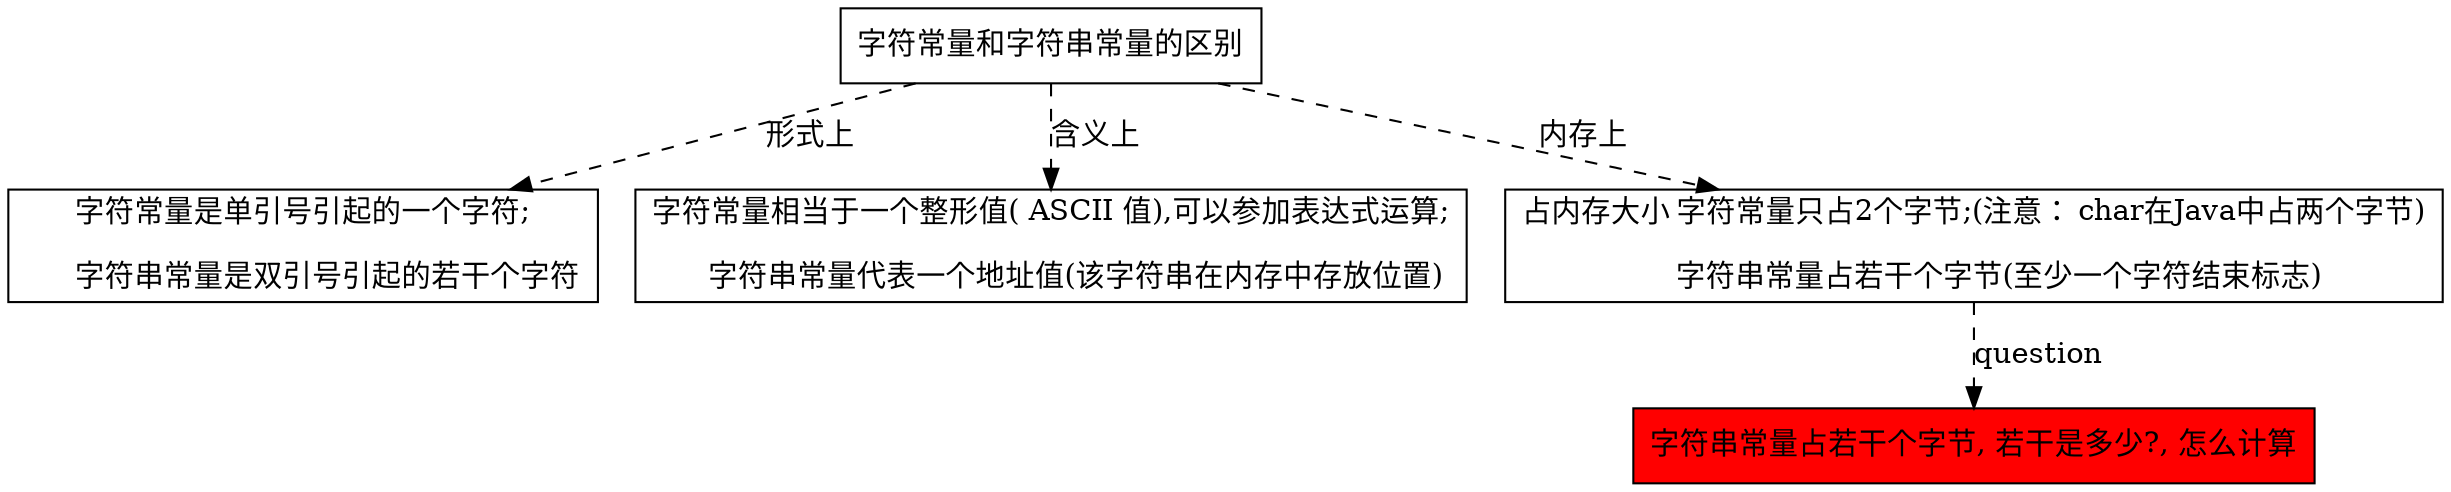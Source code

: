 digraph ConstCharAndString{
    node [shape = "box"]

    a1 [label = "字符常量和字符串常量的区别"];

    a2 [label = "字符常量是单引号引起的一个字符;\n
        字符串常量是双引号引起的若干个字符"];

    a3 [label = "字符常量相当于一个整形值( ASCII 值),可以参加表达式运算;\n
        字符串常量代表一个地址值(该字符串在内存中存放位置)"];

    a4 [label = "占内存大小 字符常量只占2个字节;(注意： char在Java中占两个字节)\n
        字符串常量占若干个字节(至少一个字符结束标志)"];

    a5 [label = "字符串常量占若干个字节, 若干是多少?, 怎么计算" style = "filled" fillcolor = "red"];

    a1 -> a2 [style = "dashed" color = "black" label = "形式上" labelcolor = "blueviolet"];
    a1 -> a3 [style = "dashed" color = "black" label = "含义上" labelcolor = "blueviolet"];
    a1 -> a4 [style = "dashed" color = "black" label = "内存上" labelcolor = "blueviolet"];
    a4 -> a5 [style = "dashed" color = "black" label = "question" labelcolor = "blueviolet"];
}
